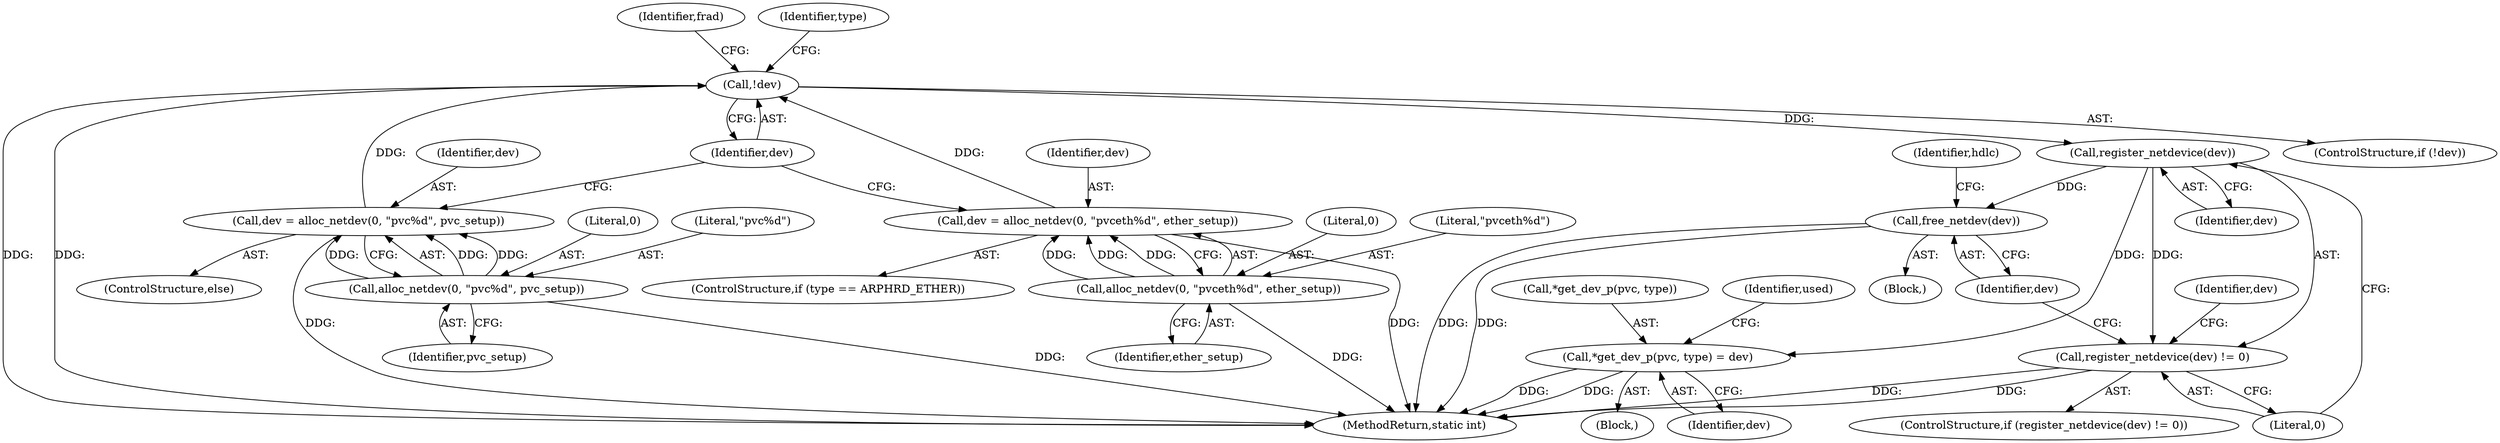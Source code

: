 digraph "0_linux_550fd08c2cebad61c548def135f67aba284c6162_6@pointer" {
"1000216" [label="(Call,register_netdevice(dev))"];
"1000158" [label="(Call,!dev)"];
"1000151" [label="(Call,dev = alloc_netdev(0, \"pvc%d\", pvc_setup))"];
"1000153" [label="(Call,alloc_netdev(0, \"pvc%d\", pvc_setup))"];
"1000144" [label="(Call,dev = alloc_netdev(0, \"pvceth%d\", ether_setup))"];
"1000146" [label="(Call,alloc_netdev(0, \"pvceth%d\", ether_setup))"];
"1000215" [label="(Call,register_netdevice(dev) != 0)"];
"1000220" [label="(Call,free_netdev(dev))"];
"1000232" [label="(Call,*get_dev_p(pvc, type) = dev)"];
"1000223" [label="(Identifier,hdlc)"];
"1000104" [label="(Block,)"];
"1000153" [label="(Call,alloc_netdev(0, \"pvc%d\", pvc_setup))"];
"1000157" [label="(ControlStructure,if (!dev))"];
"1000151" [label="(Call,dev = alloc_netdev(0, \"pvc%d\", pvc_setup))"];
"1000216" [label="(Call,register_netdevice(dev))"];
"1000233" [label="(Call,*get_dev_p(pvc, type))"];
"1000147" [label="(Literal,0)"];
"1000148" [label="(Literal,\"pvceth%d\")"];
"1000158" [label="(Call,!dev)"];
"1000255" [label="(MethodReturn,static int)"];
"1000145" [label="(Identifier,dev)"];
"1000232" [label="(Call,*get_dev_p(pvc, type) = dev)"];
"1000218" [label="(Literal,0)"];
"1000146" [label="(Call,alloc_netdev(0, \"pvceth%d\", ether_setup))"];
"1000221" [label="(Identifier,dev)"];
"1000140" [label="(ControlStructure,if (type == ARPHRD_ETHER))"];
"1000162" [label="(Identifier,frad)"];
"1000171" [label="(Identifier,type)"];
"1000219" [label="(Block,)"];
"1000220" [label="(Call,free_netdev(dev))"];
"1000215" [label="(Call,register_netdevice(dev) != 0)"];
"1000150" [label="(ControlStructure,else)"];
"1000156" [label="(Identifier,pvc_setup)"];
"1000214" [label="(ControlStructure,if (register_netdevice(dev) != 0))"];
"1000144" [label="(Call,dev = alloc_netdev(0, \"pvceth%d\", ether_setup))"];
"1000149" [label="(Identifier,ether_setup)"];
"1000237" [label="(Identifier,dev)"];
"1000159" [label="(Identifier,dev)"];
"1000229" [label="(Identifier,dev)"];
"1000217" [label="(Identifier,dev)"];
"1000154" [label="(Literal,0)"];
"1000155" [label="(Literal,\"pvc%d\")"];
"1000152" [label="(Identifier,dev)"];
"1000240" [label="(Identifier,used)"];
"1000216" -> "1000215"  [label="AST: "];
"1000216" -> "1000217"  [label="CFG: "];
"1000217" -> "1000216"  [label="AST: "];
"1000218" -> "1000216"  [label="CFG: "];
"1000216" -> "1000215"  [label="DDG: "];
"1000158" -> "1000216"  [label="DDG: "];
"1000216" -> "1000220"  [label="DDG: "];
"1000216" -> "1000232"  [label="DDG: "];
"1000158" -> "1000157"  [label="AST: "];
"1000158" -> "1000159"  [label="CFG: "];
"1000159" -> "1000158"  [label="AST: "];
"1000162" -> "1000158"  [label="CFG: "];
"1000171" -> "1000158"  [label="CFG: "];
"1000158" -> "1000255"  [label="DDG: "];
"1000158" -> "1000255"  [label="DDG: "];
"1000151" -> "1000158"  [label="DDG: "];
"1000144" -> "1000158"  [label="DDG: "];
"1000151" -> "1000150"  [label="AST: "];
"1000151" -> "1000153"  [label="CFG: "];
"1000152" -> "1000151"  [label="AST: "];
"1000153" -> "1000151"  [label="AST: "];
"1000159" -> "1000151"  [label="CFG: "];
"1000151" -> "1000255"  [label="DDG: "];
"1000153" -> "1000151"  [label="DDG: "];
"1000153" -> "1000151"  [label="DDG: "];
"1000153" -> "1000151"  [label="DDG: "];
"1000153" -> "1000156"  [label="CFG: "];
"1000154" -> "1000153"  [label="AST: "];
"1000155" -> "1000153"  [label="AST: "];
"1000156" -> "1000153"  [label="AST: "];
"1000153" -> "1000255"  [label="DDG: "];
"1000144" -> "1000140"  [label="AST: "];
"1000144" -> "1000146"  [label="CFG: "];
"1000145" -> "1000144"  [label="AST: "];
"1000146" -> "1000144"  [label="AST: "];
"1000159" -> "1000144"  [label="CFG: "];
"1000144" -> "1000255"  [label="DDG: "];
"1000146" -> "1000144"  [label="DDG: "];
"1000146" -> "1000144"  [label="DDG: "];
"1000146" -> "1000144"  [label="DDG: "];
"1000146" -> "1000149"  [label="CFG: "];
"1000147" -> "1000146"  [label="AST: "];
"1000148" -> "1000146"  [label="AST: "];
"1000149" -> "1000146"  [label="AST: "];
"1000146" -> "1000255"  [label="DDG: "];
"1000215" -> "1000214"  [label="AST: "];
"1000215" -> "1000218"  [label="CFG: "];
"1000218" -> "1000215"  [label="AST: "];
"1000221" -> "1000215"  [label="CFG: "];
"1000229" -> "1000215"  [label="CFG: "];
"1000215" -> "1000255"  [label="DDG: "];
"1000215" -> "1000255"  [label="DDG: "];
"1000220" -> "1000219"  [label="AST: "];
"1000220" -> "1000221"  [label="CFG: "];
"1000221" -> "1000220"  [label="AST: "];
"1000223" -> "1000220"  [label="CFG: "];
"1000220" -> "1000255"  [label="DDG: "];
"1000220" -> "1000255"  [label="DDG: "];
"1000232" -> "1000104"  [label="AST: "];
"1000232" -> "1000237"  [label="CFG: "];
"1000233" -> "1000232"  [label="AST: "];
"1000237" -> "1000232"  [label="AST: "];
"1000240" -> "1000232"  [label="CFG: "];
"1000232" -> "1000255"  [label="DDG: "];
"1000232" -> "1000255"  [label="DDG: "];
}
